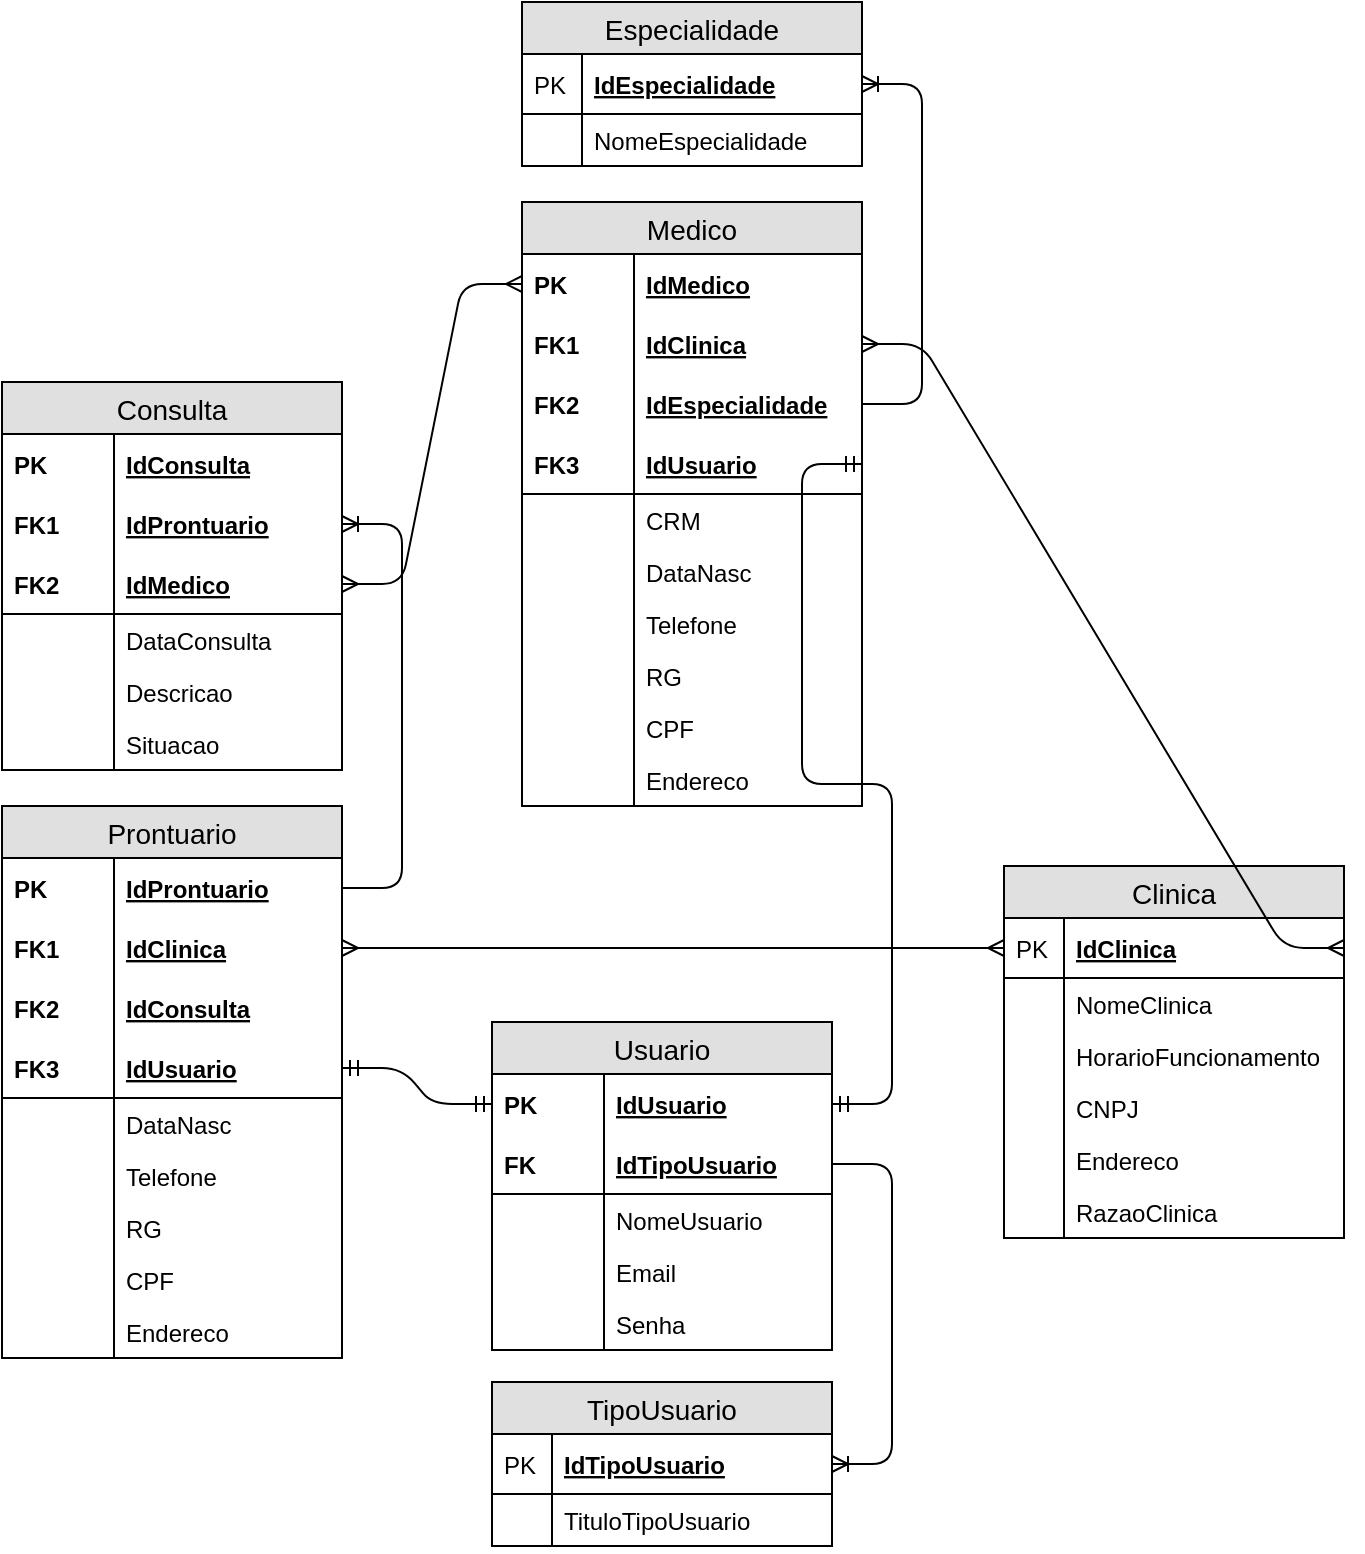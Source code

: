 <mxfile version="12.6.7" type="device"><diagram id="3k-e4xbQlpuLYeg_eo6r" name="Page-1"><mxGraphModel dx="1394" dy="886" grid="1" gridSize="10" guides="1" tooltips="1" connect="1" arrows="1" fold="1" page="1" pageScale="1" pageWidth="827" pageHeight="1169" math="0" shadow="0"><root><mxCell id="0"/><mxCell id="1" parent="0"/><mxCell id="p3tUAVNMPnsaOk3OegL--1" value="Clinica" style="swimlane;fontStyle=0;childLayout=stackLayout;horizontal=1;startSize=26;fillColor=#e0e0e0;horizontalStack=0;resizeParent=1;resizeParentMax=0;resizeLast=0;collapsible=1;marginBottom=0;swimlaneFillColor=#ffffff;align=center;fontSize=14;" parent="1" vertex="1"><mxGeometry x="541" y="692" width="170" height="186" as="geometry"/></mxCell><mxCell id="p3tUAVNMPnsaOk3OegL--2" value="IdClinica" style="shape=partialRectangle;top=0;left=0;right=0;bottom=1;align=left;verticalAlign=middle;fillColor=none;spacingLeft=34;spacingRight=4;overflow=hidden;rotatable=0;points=[[0,0.5],[1,0.5]];portConstraint=eastwest;dropTarget=0;fontStyle=5;fontSize=12;" parent="p3tUAVNMPnsaOk3OegL--1" vertex="1"><mxGeometry y="26" width="170" height="30" as="geometry"/></mxCell><mxCell id="p3tUAVNMPnsaOk3OegL--3" value="PK" style="shape=partialRectangle;top=0;left=0;bottom=0;fillColor=none;align=left;verticalAlign=middle;spacingLeft=4;spacingRight=4;overflow=hidden;rotatable=0;points=[];portConstraint=eastwest;part=1;fontSize=12;" parent="p3tUAVNMPnsaOk3OegL--2" vertex="1" connectable="0"><mxGeometry width="30" height="30" as="geometry"/></mxCell><mxCell id="p3tUAVNMPnsaOk3OegL--4" value="NomeClinica" style="shape=partialRectangle;top=0;left=0;right=0;bottom=0;align=left;verticalAlign=top;fillColor=none;spacingLeft=34;spacingRight=4;overflow=hidden;rotatable=0;points=[[0,0.5],[1,0.5]];portConstraint=eastwest;dropTarget=0;fontSize=12;" parent="p3tUAVNMPnsaOk3OegL--1" vertex="1"><mxGeometry y="56" width="170" height="26" as="geometry"/></mxCell><mxCell id="p3tUAVNMPnsaOk3OegL--5" value="" style="shape=partialRectangle;top=0;left=0;bottom=0;fillColor=none;align=left;verticalAlign=top;spacingLeft=4;spacingRight=4;overflow=hidden;rotatable=0;points=[];portConstraint=eastwest;part=1;fontSize=12;" parent="p3tUAVNMPnsaOk3OegL--4" vertex="1" connectable="0"><mxGeometry width="30" height="26" as="geometry"/></mxCell><mxCell id="p3tUAVNMPnsaOk3OegL--6" value="HorarioFuncionamento" style="shape=partialRectangle;top=0;left=0;right=0;bottom=0;align=left;verticalAlign=top;fillColor=none;spacingLeft=34;spacingRight=4;overflow=hidden;rotatable=0;points=[[0,0.5],[1,0.5]];portConstraint=eastwest;dropTarget=0;fontSize=12;" parent="p3tUAVNMPnsaOk3OegL--1" vertex="1"><mxGeometry y="82" width="170" height="26" as="geometry"/></mxCell><mxCell id="p3tUAVNMPnsaOk3OegL--7" value="" style="shape=partialRectangle;top=0;left=0;bottom=0;fillColor=none;align=left;verticalAlign=top;spacingLeft=4;spacingRight=4;overflow=hidden;rotatable=0;points=[];portConstraint=eastwest;part=1;fontSize=12;" parent="p3tUAVNMPnsaOk3OegL--6" vertex="1" connectable="0"><mxGeometry width="30" height="26" as="geometry"/></mxCell><mxCell id="p3tUAVNMPnsaOk3OegL--8" value="CNPJ" style="shape=partialRectangle;top=0;left=0;right=0;bottom=0;align=left;verticalAlign=top;fillColor=none;spacingLeft=34;spacingRight=4;overflow=hidden;rotatable=0;points=[[0,0.5],[1,0.5]];portConstraint=eastwest;dropTarget=0;fontSize=12;" parent="p3tUAVNMPnsaOk3OegL--1" vertex="1"><mxGeometry y="108" width="170" height="26" as="geometry"/></mxCell><mxCell id="p3tUAVNMPnsaOk3OegL--9" value="" style="shape=partialRectangle;top=0;left=0;bottom=0;fillColor=none;align=left;verticalAlign=top;spacingLeft=4;spacingRight=4;overflow=hidden;rotatable=0;points=[];portConstraint=eastwest;part=1;fontSize=12;" parent="p3tUAVNMPnsaOk3OegL--8" vertex="1" connectable="0"><mxGeometry width="30" height="26" as="geometry"/></mxCell><mxCell id="p3tUAVNMPnsaOk3OegL--14" value="Endereco" style="shape=partialRectangle;top=0;left=0;right=0;bottom=0;align=left;verticalAlign=top;fillColor=none;spacingLeft=34;spacingRight=4;overflow=hidden;rotatable=0;points=[[0,0.5],[1,0.5]];portConstraint=eastwest;dropTarget=0;fontSize=12;" parent="p3tUAVNMPnsaOk3OegL--1" vertex="1"><mxGeometry y="134" width="170" height="26" as="geometry"/></mxCell><mxCell id="p3tUAVNMPnsaOk3OegL--15" value="" style="shape=partialRectangle;top=0;left=0;bottom=0;fillColor=none;align=left;verticalAlign=top;spacingLeft=4;spacingRight=4;overflow=hidden;rotatable=0;points=[];portConstraint=eastwest;part=1;fontSize=12;" parent="p3tUAVNMPnsaOk3OegL--14" vertex="1" connectable="0"><mxGeometry width="30" height="26" as="geometry"/></mxCell><mxCell id="p3tUAVNMPnsaOk3OegL--16" value="RazaoClinica" style="shape=partialRectangle;top=0;left=0;right=0;bottom=0;align=left;verticalAlign=top;fillColor=none;spacingLeft=34;spacingRight=4;overflow=hidden;rotatable=0;points=[[0,0.5],[1,0.5]];portConstraint=eastwest;dropTarget=0;fontSize=12;" parent="p3tUAVNMPnsaOk3OegL--1" vertex="1"><mxGeometry y="160" width="170" height="26" as="geometry"/></mxCell><mxCell id="p3tUAVNMPnsaOk3OegL--17" value="" style="shape=partialRectangle;top=0;left=0;bottom=0;fillColor=none;align=left;verticalAlign=top;spacingLeft=4;spacingRight=4;overflow=hidden;rotatable=0;points=[];portConstraint=eastwest;part=1;fontSize=12;" parent="p3tUAVNMPnsaOk3OegL--16" vertex="1" connectable="0"><mxGeometry width="30" height="26" as="geometry"/></mxCell><mxCell id="rmNDTwiS5SpPlGF9mync-1" value="TipoUsuario" style="swimlane;fontStyle=0;childLayout=stackLayout;horizontal=1;startSize=26;fillColor=#e0e0e0;horizontalStack=0;resizeParent=1;resizeParentMax=0;resizeLast=0;collapsible=1;marginBottom=0;swimlaneFillColor=#ffffff;align=center;fontSize=14;" parent="1" vertex="1"><mxGeometry x="285" y="950" width="170" height="82" as="geometry"/></mxCell><mxCell id="rmNDTwiS5SpPlGF9mync-2" value="IdTipoUsuario" style="shape=partialRectangle;top=0;left=0;right=0;bottom=1;align=left;verticalAlign=middle;fillColor=none;spacingLeft=34;spacingRight=4;overflow=hidden;rotatable=0;points=[[0,0.5],[1,0.5]];portConstraint=eastwest;dropTarget=0;fontStyle=5;fontSize=12;" parent="rmNDTwiS5SpPlGF9mync-1" vertex="1"><mxGeometry y="26" width="170" height="30" as="geometry"/></mxCell><mxCell id="rmNDTwiS5SpPlGF9mync-3" value="PK" style="shape=partialRectangle;top=0;left=0;bottom=0;fillColor=none;align=left;verticalAlign=middle;spacingLeft=4;spacingRight=4;overflow=hidden;rotatable=0;points=[];portConstraint=eastwest;part=1;fontSize=12;" parent="rmNDTwiS5SpPlGF9mync-2" vertex="1" connectable="0"><mxGeometry width="30" height="30" as="geometry"/></mxCell><mxCell id="rmNDTwiS5SpPlGF9mync-4" value="TituloTipoUsuario" style="shape=partialRectangle;top=0;left=0;right=0;bottom=0;align=left;verticalAlign=top;fillColor=none;spacingLeft=34;spacingRight=4;overflow=hidden;rotatable=0;points=[[0,0.5],[1,0.5]];portConstraint=eastwest;dropTarget=0;fontSize=12;" parent="rmNDTwiS5SpPlGF9mync-1" vertex="1"><mxGeometry y="56" width="170" height="26" as="geometry"/></mxCell><mxCell id="rmNDTwiS5SpPlGF9mync-5" value="" style="shape=partialRectangle;top=0;left=0;bottom=0;fillColor=none;align=left;verticalAlign=top;spacingLeft=4;spacingRight=4;overflow=hidden;rotatable=0;points=[];portConstraint=eastwest;part=1;fontSize=12;" parent="rmNDTwiS5SpPlGF9mync-4" vertex="1" connectable="0"><mxGeometry width="30" height="26" as="geometry"/></mxCell><mxCell id="rmNDTwiS5SpPlGF9mync-51" value="Usuario" style="swimlane;fontStyle=0;childLayout=stackLayout;horizontal=1;startSize=26;fillColor=#e0e0e0;horizontalStack=0;resizeParent=1;resizeParentMax=0;resizeLast=0;collapsible=1;marginBottom=0;swimlaneFillColor=#ffffff;align=center;fontSize=14;" parent="1" vertex="1"><mxGeometry x="285" y="770" width="170" height="164" as="geometry"/></mxCell><mxCell id="rmNDTwiS5SpPlGF9mync-52" value="IdUsuario" style="shape=partialRectangle;top=0;left=0;right=0;bottom=0;align=left;verticalAlign=middle;fillColor=none;spacingLeft=60;spacingRight=4;overflow=hidden;rotatable=0;points=[[0,0.5],[1,0.5]];portConstraint=eastwest;dropTarget=0;fontStyle=5;fontSize=12;" parent="rmNDTwiS5SpPlGF9mync-51" vertex="1"><mxGeometry y="26" width="170" height="30" as="geometry"/></mxCell><mxCell id="rmNDTwiS5SpPlGF9mync-53" value="PK" style="shape=partialRectangle;fontStyle=1;top=0;left=0;bottom=0;fillColor=none;align=left;verticalAlign=middle;spacingLeft=4;spacingRight=4;overflow=hidden;rotatable=0;points=[];portConstraint=eastwest;part=1;fontSize=12;" parent="rmNDTwiS5SpPlGF9mync-52" vertex="1" connectable="0"><mxGeometry width="56" height="30" as="geometry"/></mxCell><mxCell id="rmNDTwiS5SpPlGF9mync-54" value="IdTipoUsuario" style="shape=partialRectangle;top=0;left=0;right=0;bottom=1;align=left;verticalAlign=middle;fillColor=none;spacingLeft=60;spacingRight=4;overflow=hidden;rotatable=0;points=[[0,0.5],[1,0.5]];portConstraint=eastwest;dropTarget=0;fontStyle=5;fontSize=12;" parent="rmNDTwiS5SpPlGF9mync-51" vertex="1"><mxGeometry y="56" width="170" height="30" as="geometry"/></mxCell><mxCell id="rmNDTwiS5SpPlGF9mync-55" value="FK" style="shape=partialRectangle;fontStyle=1;top=0;left=0;bottom=0;fillColor=none;align=left;verticalAlign=middle;spacingLeft=4;spacingRight=4;overflow=hidden;rotatable=0;points=[];portConstraint=eastwest;part=1;fontSize=12;" parent="rmNDTwiS5SpPlGF9mync-54" vertex="1" connectable="0"><mxGeometry width="56" height="30" as="geometry"/></mxCell><mxCell id="rmNDTwiS5SpPlGF9mync-56" value="NomeUsuario" style="shape=partialRectangle;top=0;left=0;right=0;bottom=0;align=left;verticalAlign=top;fillColor=none;spacingLeft=60;spacingRight=4;overflow=hidden;rotatable=0;points=[[0,0.5],[1,0.5]];portConstraint=eastwest;dropTarget=0;fontSize=12;" parent="rmNDTwiS5SpPlGF9mync-51" vertex="1"><mxGeometry y="86" width="170" height="26" as="geometry"/></mxCell><mxCell id="rmNDTwiS5SpPlGF9mync-57" value="" style="shape=partialRectangle;top=0;left=0;bottom=0;fillColor=none;align=left;verticalAlign=top;spacingLeft=4;spacingRight=4;overflow=hidden;rotatable=0;points=[];portConstraint=eastwest;part=1;fontSize=12;" parent="rmNDTwiS5SpPlGF9mync-56" vertex="1" connectable="0"><mxGeometry width="56" height="26" as="geometry"/></mxCell><mxCell id="rmNDTwiS5SpPlGF9mync-58" value="Email" style="shape=partialRectangle;top=0;left=0;right=0;bottom=0;align=left;verticalAlign=top;fillColor=none;spacingLeft=60;spacingRight=4;overflow=hidden;rotatable=0;points=[[0,0.5],[1,0.5]];portConstraint=eastwest;dropTarget=0;fontSize=12;" parent="rmNDTwiS5SpPlGF9mync-51" vertex="1"><mxGeometry y="112" width="170" height="26" as="geometry"/></mxCell><mxCell id="rmNDTwiS5SpPlGF9mync-59" value="" style="shape=partialRectangle;top=0;left=0;bottom=0;fillColor=none;align=left;verticalAlign=top;spacingLeft=4;spacingRight=4;overflow=hidden;rotatable=0;points=[];portConstraint=eastwest;part=1;fontSize=12;" parent="rmNDTwiS5SpPlGF9mync-58" vertex="1" connectable="0"><mxGeometry width="56" height="26" as="geometry"/></mxCell><mxCell id="rmNDTwiS5SpPlGF9mync-60" value="Senha" style="shape=partialRectangle;top=0;left=0;right=0;bottom=0;align=left;verticalAlign=top;fillColor=none;spacingLeft=60;spacingRight=4;overflow=hidden;rotatable=0;points=[[0,0.5],[1,0.5]];portConstraint=eastwest;dropTarget=0;fontSize=12;" parent="rmNDTwiS5SpPlGF9mync-51" vertex="1"><mxGeometry y="138" width="170" height="26" as="geometry"/></mxCell><mxCell id="rmNDTwiS5SpPlGF9mync-61" value="" style="shape=partialRectangle;top=0;left=0;bottom=0;fillColor=none;align=left;verticalAlign=top;spacingLeft=4;spacingRight=4;overflow=hidden;rotatable=0;points=[];portConstraint=eastwest;part=1;fontSize=12;" parent="rmNDTwiS5SpPlGF9mync-60" vertex="1" connectable="0"><mxGeometry width="56" height="26" as="geometry"/></mxCell><mxCell id="rmNDTwiS5SpPlGF9mync-64" value="Prontuario" style="swimlane;fontStyle=0;childLayout=stackLayout;horizontal=1;startSize=26;fillColor=#e0e0e0;horizontalStack=0;resizeParent=1;resizeParentMax=0;resizeLast=0;collapsible=1;marginBottom=0;swimlaneFillColor=#ffffff;align=center;fontSize=14;" parent="1" vertex="1"><mxGeometry x="40" y="662" width="170" height="276" as="geometry"/></mxCell><mxCell id="rmNDTwiS5SpPlGF9mync-65" value="IdProntuario" style="shape=partialRectangle;top=0;left=0;right=0;bottom=0;align=left;verticalAlign=middle;fillColor=none;spacingLeft=60;spacingRight=4;overflow=hidden;rotatable=0;points=[[0,0.5],[1,0.5]];portConstraint=eastwest;dropTarget=0;fontStyle=5;fontSize=12;" parent="rmNDTwiS5SpPlGF9mync-64" vertex="1"><mxGeometry y="26" width="170" height="30" as="geometry"/></mxCell><mxCell id="rmNDTwiS5SpPlGF9mync-66" value="PK" style="shape=partialRectangle;fontStyle=1;top=0;left=0;bottom=0;fillColor=none;align=left;verticalAlign=middle;spacingLeft=4;spacingRight=4;overflow=hidden;rotatable=0;points=[];portConstraint=eastwest;part=1;fontSize=12;" parent="rmNDTwiS5SpPlGF9mync-65" vertex="1" connectable="0"><mxGeometry width="56" height="30" as="geometry"/></mxCell><mxCell id="kiG9VfSPXpzSk1L2k6MG-46" value="IdClinica" style="shape=partialRectangle;top=0;left=0;right=0;bottom=0;align=left;verticalAlign=middle;fillColor=none;spacingLeft=60;spacingRight=4;overflow=hidden;rotatable=0;points=[[0,0.5],[1,0.5]];portConstraint=eastwest;dropTarget=0;fontStyle=5;fontSize=12;" vertex="1" parent="rmNDTwiS5SpPlGF9mync-64"><mxGeometry y="56" width="170" height="30" as="geometry"/></mxCell><mxCell id="kiG9VfSPXpzSk1L2k6MG-47" value="FK1" style="shape=partialRectangle;fontStyle=1;top=0;left=0;bottom=0;fillColor=none;align=left;verticalAlign=middle;spacingLeft=4;spacingRight=4;overflow=hidden;rotatable=0;points=[];portConstraint=eastwest;part=1;fontSize=12;" vertex="1" connectable="0" parent="kiG9VfSPXpzSk1L2k6MG-46"><mxGeometry width="56" height="30" as="geometry"/></mxCell><mxCell id="kiG9VfSPXpzSk1L2k6MG-52" value="IdConsulta" style="shape=partialRectangle;top=0;left=0;right=0;bottom=0;align=left;verticalAlign=middle;fillColor=none;spacingLeft=60;spacingRight=4;overflow=hidden;rotatable=0;points=[[0,0.5],[1,0.5]];portConstraint=eastwest;dropTarget=0;fontStyle=5;fontSize=12;" vertex="1" parent="rmNDTwiS5SpPlGF9mync-64"><mxGeometry y="86" width="170" height="30" as="geometry"/></mxCell><mxCell id="kiG9VfSPXpzSk1L2k6MG-53" value="FK2" style="shape=partialRectangle;fontStyle=1;top=0;left=0;bottom=0;fillColor=none;align=left;verticalAlign=middle;spacingLeft=4;spacingRight=4;overflow=hidden;rotatable=0;points=[];portConstraint=eastwest;part=1;fontSize=12;" vertex="1" connectable="0" parent="kiG9VfSPXpzSk1L2k6MG-52"><mxGeometry width="56" height="30" as="geometry"/></mxCell><mxCell id="rmNDTwiS5SpPlGF9mync-67" value="IdUsuario" style="shape=partialRectangle;top=0;left=0;right=0;bottom=1;align=left;verticalAlign=middle;fillColor=none;spacingLeft=60;spacingRight=4;overflow=hidden;rotatable=0;points=[[0,0.5],[1,0.5]];portConstraint=eastwest;dropTarget=0;fontStyle=5;fontSize=12;" parent="rmNDTwiS5SpPlGF9mync-64" vertex="1"><mxGeometry y="116" width="170" height="30" as="geometry"/></mxCell><mxCell id="rmNDTwiS5SpPlGF9mync-68" value="FK3" style="shape=partialRectangle;fontStyle=1;top=0;left=0;bottom=0;fillColor=none;align=left;verticalAlign=middle;spacingLeft=4;spacingRight=4;overflow=hidden;rotatable=0;points=[];portConstraint=eastwest;part=1;fontSize=12;" parent="rmNDTwiS5SpPlGF9mync-67" vertex="1" connectable="0"><mxGeometry width="56" height="30" as="geometry"/></mxCell><mxCell id="rmNDTwiS5SpPlGF9mync-69" value="DataNasc" style="shape=partialRectangle;top=0;left=0;right=0;bottom=0;align=left;verticalAlign=top;fillColor=none;spacingLeft=60;spacingRight=4;overflow=hidden;rotatable=0;points=[[0,0.5],[1,0.5]];portConstraint=eastwest;dropTarget=0;fontSize=12;" parent="rmNDTwiS5SpPlGF9mync-64" vertex="1"><mxGeometry y="146" width="170" height="26" as="geometry"/></mxCell><mxCell id="rmNDTwiS5SpPlGF9mync-70" value="" style="shape=partialRectangle;top=0;left=0;bottom=0;fillColor=none;align=left;verticalAlign=top;spacingLeft=4;spacingRight=4;overflow=hidden;rotatable=0;points=[];portConstraint=eastwest;part=1;fontSize=12;" parent="rmNDTwiS5SpPlGF9mync-69" vertex="1" connectable="0"><mxGeometry width="56" height="26" as="geometry"/></mxCell><mxCell id="rmNDTwiS5SpPlGF9mync-71" value="Telefone" style="shape=partialRectangle;top=0;left=0;right=0;bottom=0;align=left;verticalAlign=top;fillColor=none;spacingLeft=60;spacingRight=4;overflow=hidden;rotatable=0;points=[[0,0.5],[1,0.5]];portConstraint=eastwest;dropTarget=0;fontSize=12;" parent="rmNDTwiS5SpPlGF9mync-64" vertex="1"><mxGeometry y="172" width="170" height="26" as="geometry"/></mxCell><mxCell id="rmNDTwiS5SpPlGF9mync-72" value="" style="shape=partialRectangle;top=0;left=0;bottom=0;fillColor=none;align=left;verticalAlign=top;spacingLeft=4;spacingRight=4;overflow=hidden;rotatable=0;points=[];portConstraint=eastwest;part=1;fontSize=12;" parent="rmNDTwiS5SpPlGF9mync-71" vertex="1" connectable="0"><mxGeometry width="56" height="26" as="geometry"/></mxCell><mxCell id="rmNDTwiS5SpPlGF9mync-73" value="RG" style="shape=partialRectangle;top=0;left=0;right=0;bottom=0;align=left;verticalAlign=top;fillColor=none;spacingLeft=60;spacingRight=4;overflow=hidden;rotatable=0;points=[[0,0.5],[1,0.5]];portConstraint=eastwest;dropTarget=0;fontSize=12;" parent="rmNDTwiS5SpPlGF9mync-64" vertex="1"><mxGeometry y="198" width="170" height="26" as="geometry"/></mxCell><mxCell id="rmNDTwiS5SpPlGF9mync-74" value="" style="shape=partialRectangle;top=0;left=0;bottom=0;fillColor=none;align=left;verticalAlign=top;spacingLeft=4;spacingRight=4;overflow=hidden;rotatable=0;points=[];portConstraint=eastwest;part=1;fontSize=12;" parent="rmNDTwiS5SpPlGF9mync-73" vertex="1" connectable="0"><mxGeometry width="56" height="26" as="geometry"/></mxCell><mxCell id="rmNDTwiS5SpPlGF9mync-76" value="CPF" style="shape=partialRectangle;top=0;left=0;right=0;bottom=0;align=left;verticalAlign=top;fillColor=none;spacingLeft=60;spacingRight=4;overflow=hidden;rotatable=0;points=[[0,0.5],[1,0.5]];portConstraint=eastwest;dropTarget=0;fontSize=12;" parent="rmNDTwiS5SpPlGF9mync-64" vertex="1"><mxGeometry y="224" width="170" height="26" as="geometry"/></mxCell><mxCell id="rmNDTwiS5SpPlGF9mync-77" value="" style="shape=partialRectangle;top=0;left=0;bottom=0;fillColor=none;align=left;verticalAlign=top;spacingLeft=4;spacingRight=4;overflow=hidden;rotatable=0;points=[];portConstraint=eastwest;part=1;fontSize=12;" parent="rmNDTwiS5SpPlGF9mync-76" vertex="1" connectable="0"><mxGeometry width="56" height="26" as="geometry"/></mxCell><mxCell id="rmNDTwiS5SpPlGF9mync-78" value="Endereco" style="shape=partialRectangle;top=0;left=0;right=0;bottom=0;align=left;verticalAlign=top;fillColor=none;spacingLeft=60;spacingRight=4;overflow=hidden;rotatable=0;points=[[0,0.5],[1,0.5]];portConstraint=eastwest;dropTarget=0;fontSize=12;" parent="rmNDTwiS5SpPlGF9mync-64" vertex="1"><mxGeometry y="250" width="170" height="26" as="geometry"/></mxCell><mxCell id="rmNDTwiS5SpPlGF9mync-79" value="" style="shape=partialRectangle;top=0;left=0;bottom=0;fillColor=none;align=left;verticalAlign=top;spacingLeft=4;spacingRight=4;overflow=hidden;rotatable=0;points=[];portConstraint=eastwest;part=1;fontSize=12;" parent="rmNDTwiS5SpPlGF9mync-78" vertex="1" connectable="0"><mxGeometry width="56" height="26" as="geometry"/></mxCell><mxCell id="rmNDTwiS5SpPlGF9mync-80" value="Medico" style="swimlane;fontStyle=0;childLayout=stackLayout;horizontal=1;startSize=26;fillColor=#e0e0e0;horizontalStack=0;resizeParent=1;resizeParentMax=0;resizeLast=0;collapsible=1;marginBottom=0;swimlaneFillColor=#ffffff;align=center;fontSize=14;" parent="1" vertex="1"><mxGeometry x="300" y="360" width="170" height="302" as="geometry"/></mxCell><mxCell id="rmNDTwiS5SpPlGF9mync-81" value="IdMedico" style="shape=partialRectangle;top=0;left=0;right=0;bottom=0;align=left;verticalAlign=middle;fillColor=none;spacingLeft=60;spacingRight=4;overflow=hidden;rotatable=0;points=[[0,0.5],[1,0.5]];portConstraint=eastwest;dropTarget=0;fontStyle=5;fontSize=12;" parent="rmNDTwiS5SpPlGF9mync-80" vertex="1"><mxGeometry y="26" width="170" height="30" as="geometry"/></mxCell><mxCell id="rmNDTwiS5SpPlGF9mync-82" value="PK" style="shape=partialRectangle;fontStyle=1;top=0;left=0;bottom=0;fillColor=none;align=left;verticalAlign=middle;spacingLeft=4;spacingRight=4;overflow=hidden;rotatable=0;points=[];portConstraint=eastwest;part=1;fontSize=12;" parent="rmNDTwiS5SpPlGF9mync-81" vertex="1" connectable="0"><mxGeometry width="56" height="30" as="geometry"/></mxCell><mxCell id="rmNDTwiS5SpPlGF9mync-136" value="IdClinica" style="shape=partialRectangle;top=0;left=0;right=0;bottom=0;align=left;verticalAlign=middle;fillColor=none;spacingLeft=60;spacingRight=4;overflow=hidden;rotatable=0;points=[[0,0.5],[1,0.5]];portConstraint=eastwest;dropTarget=0;fontStyle=5;fontSize=12;" parent="rmNDTwiS5SpPlGF9mync-80" vertex="1"><mxGeometry y="56" width="170" height="30" as="geometry"/></mxCell><mxCell id="rmNDTwiS5SpPlGF9mync-137" value="FK1" style="shape=partialRectangle;fontStyle=1;top=0;left=0;bottom=0;fillColor=none;align=left;verticalAlign=middle;spacingLeft=4;spacingRight=4;overflow=hidden;rotatable=0;points=[];portConstraint=eastwest;part=1;fontSize=12;" parent="rmNDTwiS5SpPlGF9mync-136" vertex="1" connectable="0"><mxGeometry width="56" height="30" as="geometry"/></mxCell><mxCell id="rmNDTwiS5SpPlGF9mync-140" value="IdEspecialidade" style="shape=partialRectangle;top=0;left=0;right=0;bottom=0;align=left;verticalAlign=middle;fillColor=none;spacingLeft=60;spacingRight=4;overflow=hidden;rotatable=0;points=[[0,0.5],[1,0.5]];portConstraint=eastwest;dropTarget=0;fontStyle=5;fontSize=12;" parent="rmNDTwiS5SpPlGF9mync-80" vertex="1"><mxGeometry y="86" width="170" height="30" as="geometry"/></mxCell><mxCell id="rmNDTwiS5SpPlGF9mync-141" value="FK2" style="shape=partialRectangle;fontStyle=1;top=0;left=0;bottom=0;fillColor=none;align=left;verticalAlign=middle;spacingLeft=4;spacingRight=4;overflow=hidden;rotatable=0;points=[];portConstraint=eastwest;part=1;fontSize=12;" parent="rmNDTwiS5SpPlGF9mync-140" vertex="1" connectable="0"><mxGeometry width="56" height="30" as="geometry"/></mxCell><mxCell id="rmNDTwiS5SpPlGF9mync-83" value="IdUsuario" style="shape=partialRectangle;top=0;left=0;right=0;bottom=1;align=left;verticalAlign=middle;fillColor=none;spacingLeft=60;spacingRight=4;overflow=hidden;rotatable=0;points=[[0,0.5],[1,0.5]];portConstraint=eastwest;dropTarget=0;fontStyle=5;fontSize=12;" parent="rmNDTwiS5SpPlGF9mync-80" vertex="1"><mxGeometry y="116" width="170" height="30" as="geometry"/></mxCell><mxCell id="rmNDTwiS5SpPlGF9mync-84" value="FK3" style="shape=partialRectangle;fontStyle=1;top=0;left=0;bottom=0;fillColor=none;align=left;verticalAlign=middle;spacingLeft=4;spacingRight=4;overflow=hidden;rotatable=0;points=[];portConstraint=eastwest;part=1;fontSize=12;" parent="rmNDTwiS5SpPlGF9mync-83" vertex="1" connectable="0"><mxGeometry width="56" height="30" as="geometry"/></mxCell><mxCell id="rmNDTwiS5SpPlGF9mync-85" value="CRM" style="shape=partialRectangle;top=0;left=0;right=0;bottom=0;align=left;verticalAlign=top;fillColor=none;spacingLeft=60;spacingRight=4;overflow=hidden;rotatable=0;points=[[0,0.5],[1,0.5]];portConstraint=eastwest;dropTarget=0;fontSize=12;" parent="rmNDTwiS5SpPlGF9mync-80" vertex="1"><mxGeometry y="146" width="170" height="26" as="geometry"/></mxCell><mxCell id="rmNDTwiS5SpPlGF9mync-86" value="" style="shape=partialRectangle;top=0;left=0;bottom=0;fillColor=none;align=left;verticalAlign=top;spacingLeft=4;spacingRight=4;overflow=hidden;rotatable=0;points=[];portConstraint=eastwest;part=1;fontSize=12;" parent="rmNDTwiS5SpPlGF9mync-85" vertex="1" connectable="0"><mxGeometry width="56" height="26" as="geometry"/></mxCell><mxCell id="kiG9VfSPXpzSk1L2k6MG-22" value="DataNasc" style="shape=partialRectangle;top=0;left=0;right=0;bottom=0;align=left;verticalAlign=top;fillColor=none;spacingLeft=60;spacingRight=4;overflow=hidden;rotatable=0;points=[[0,0.5],[1,0.5]];portConstraint=eastwest;dropTarget=0;fontSize=12;" vertex="1" parent="rmNDTwiS5SpPlGF9mync-80"><mxGeometry y="172" width="170" height="26" as="geometry"/></mxCell><mxCell id="kiG9VfSPXpzSk1L2k6MG-23" value="" style="shape=partialRectangle;top=0;left=0;bottom=0;fillColor=none;align=left;verticalAlign=top;spacingLeft=4;spacingRight=4;overflow=hidden;rotatable=0;points=[];portConstraint=eastwest;part=1;fontSize=12;" vertex="1" connectable="0" parent="kiG9VfSPXpzSk1L2k6MG-22"><mxGeometry width="56" height="26" as="geometry"/></mxCell><mxCell id="kiG9VfSPXpzSk1L2k6MG-40" value="Telefone" style="shape=partialRectangle;top=0;left=0;right=0;bottom=0;align=left;verticalAlign=top;fillColor=none;spacingLeft=60;spacingRight=4;overflow=hidden;rotatable=0;points=[[0,0.5],[1,0.5]];portConstraint=eastwest;dropTarget=0;fontSize=12;" vertex="1" parent="rmNDTwiS5SpPlGF9mync-80"><mxGeometry y="198" width="170" height="26" as="geometry"/></mxCell><mxCell id="kiG9VfSPXpzSk1L2k6MG-41" value="" style="shape=partialRectangle;top=0;left=0;bottom=0;fillColor=none;align=left;verticalAlign=top;spacingLeft=4;spacingRight=4;overflow=hidden;rotatable=0;points=[];portConstraint=eastwest;part=1;fontSize=12;" vertex="1" connectable="0" parent="kiG9VfSPXpzSk1L2k6MG-40"><mxGeometry width="56" height="26" as="geometry"/></mxCell><mxCell id="kiG9VfSPXpzSk1L2k6MG-36" value="RG" style="shape=partialRectangle;top=0;left=0;right=0;bottom=0;align=left;verticalAlign=top;fillColor=none;spacingLeft=60;spacingRight=4;overflow=hidden;rotatable=0;points=[[0,0.5],[1,0.5]];portConstraint=eastwest;dropTarget=0;fontSize=12;" vertex="1" parent="rmNDTwiS5SpPlGF9mync-80"><mxGeometry y="224" width="170" height="26" as="geometry"/></mxCell><mxCell id="kiG9VfSPXpzSk1L2k6MG-37" value="" style="shape=partialRectangle;top=0;left=0;bottom=0;fillColor=none;align=left;verticalAlign=top;spacingLeft=4;spacingRight=4;overflow=hidden;rotatable=0;points=[];portConstraint=eastwest;part=1;fontSize=12;" vertex="1" connectable="0" parent="kiG9VfSPXpzSk1L2k6MG-36"><mxGeometry width="56" height="26" as="geometry"/></mxCell><mxCell id="kiG9VfSPXpzSk1L2k6MG-34" value="CPF" style="shape=partialRectangle;top=0;left=0;right=0;bottom=0;align=left;verticalAlign=top;fillColor=none;spacingLeft=60;spacingRight=4;overflow=hidden;rotatable=0;points=[[0,0.5],[1,0.5]];portConstraint=eastwest;dropTarget=0;fontSize=12;" vertex="1" parent="rmNDTwiS5SpPlGF9mync-80"><mxGeometry y="250" width="170" height="26" as="geometry"/></mxCell><mxCell id="kiG9VfSPXpzSk1L2k6MG-35" value="" style="shape=partialRectangle;top=0;left=0;bottom=0;fillColor=none;align=left;verticalAlign=top;spacingLeft=4;spacingRight=4;overflow=hidden;rotatable=0;points=[];portConstraint=eastwest;part=1;fontSize=12;" vertex="1" connectable="0" parent="kiG9VfSPXpzSk1L2k6MG-34"><mxGeometry width="56" height="26" as="geometry"/></mxCell><mxCell id="kiG9VfSPXpzSk1L2k6MG-38" value="Endereco" style="shape=partialRectangle;top=0;left=0;right=0;bottom=0;align=left;verticalAlign=top;fillColor=none;spacingLeft=60;spacingRight=4;overflow=hidden;rotatable=0;points=[[0,0.5],[1,0.5]];portConstraint=eastwest;dropTarget=0;fontSize=12;" vertex="1" parent="rmNDTwiS5SpPlGF9mync-80"><mxGeometry y="276" width="170" height="26" as="geometry"/></mxCell><mxCell id="kiG9VfSPXpzSk1L2k6MG-39" value="" style="shape=partialRectangle;top=0;left=0;bottom=0;fillColor=none;align=left;verticalAlign=top;spacingLeft=4;spacingRight=4;overflow=hidden;rotatable=0;points=[];portConstraint=eastwest;part=1;fontSize=12;" vertex="1" connectable="0" parent="kiG9VfSPXpzSk1L2k6MG-38"><mxGeometry width="56" height="26" as="geometry"/></mxCell><mxCell id="rmNDTwiS5SpPlGF9mync-91" value="Especialidade" style="swimlane;fontStyle=0;childLayout=stackLayout;horizontal=1;startSize=26;fillColor=#e0e0e0;horizontalStack=0;resizeParent=1;resizeParentMax=0;resizeLast=0;collapsible=1;marginBottom=0;swimlaneFillColor=#ffffff;align=center;fontSize=14;" parent="1" vertex="1"><mxGeometry x="300" y="260" width="170" height="82" as="geometry"/></mxCell><mxCell id="rmNDTwiS5SpPlGF9mync-92" value="IdEspecialidade" style="shape=partialRectangle;top=0;left=0;right=0;bottom=1;align=left;verticalAlign=middle;fillColor=none;spacingLeft=34;spacingRight=4;overflow=hidden;rotatable=0;points=[[0,0.5],[1,0.5]];portConstraint=eastwest;dropTarget=0;fontStyle=5;fontSize=12;" parent="rmNDTwiS5SpPlGF9mync-91" vertex="1"><mxGeometry y="26" width="170" height="30" as="geometry"/></mxCell><mxCell id="rmNDTwiS5SpPlGF9mync-93" value="PK" style="shape=partialRectangle;top=0;left=0;bottom=0;fillColor=none;align=left;verticalAlign=middle;spacingLeft=4;spacingRight=4;overflow=hidden;rotatable=0;points=[];portConstraint=eastwest;part=1;fontSize=12;" parent="rmNDTwiS5SpPlGF9mync-92" vertex="1" connectable="0"><mxGeometry width="30" height="30" as="geometry"/></mxCell><mxCell id="rmNDTwiS5SpPlGF9mync-94" value="NomeEspecialidade" style="shape=partialRectangle;top=0;left=0;right=0;bottom=0;align=left;verticalAlign=top;fillColor=none;spacingLeft=34;spacingRight=4;overflow=hidden;rotatable=0;points=[[0,0.5],[1,0.5]];portConstraint=eastwest;dropTarget=0;fontSize=12;" parent="rmNDTwiS5SpPlGF9mync-91" vertex="1"><mxGeometry y="56" width="170" height="26" as="geometry"/></mxCell><mxCell id="rmNDTwiS5SpPlGF9mync-95" value="" style="shape=partialRectangle;top=0;left=0;bottom=0;fillColor=none;align=left;verticalAlign=top;spacingLeft=4;spacingRight=4;overflow=hidden;rotatable=0;points=[];portConstraint=eastwest;part=1;fontSize=12;" parent="rmNDTwiS5SpPlGF9mync-94" vertex="1" connectable="0"><mxGeometry width="30" height="26" as="geometry"/></mxCell><mxCell id="rmNDTwiS5SpPlGF9mync-96" value="Consulta" style="swimlane;fontStyle=0;childLayout=stackLayout;horizontal=1;startSize=26;fillColor=#e0e0e0;horizontalStack=0;resizeParent=1;resizeParentMax=0;resizeLast=0;collapsible=1;marginBottom=0;swimlaneFillColor=#ffffff;align=center;fontSize=14;" parent="1" vertex="1"><mxGeometry x="40" y="450" width="170" height="194" as="geometry"/></mxCell><mxCell id="rmNDTwiS5SpPlGF9mync-97" value="IdConsulta" style="shape=partialRectangle;top=0;left=0;right=0;bottom=0;align=left;verticalAlign=middle;fillColor=none;spacingLeft=60;spacingRight=4;overflow=hidden;rotatable=0;points=[[0,0.5],[1,0.5]];portConstraint=eastwest;dropTarget=0;fontStyle=5;fontSize=12;" parent="rmNDTwiS5SpPlGF9mync-96" vertex="1"><mxGeometry y="26" width="170" height="30" as="geometry"/></mxCell><mxCell id="rmNDTwiS5SpPlGF9mync-98" value="PK" style="shape=partialRectangle;fontStyle=1;top=0;left=0;bottom=0;fillColor=none;align=left;verticalAlign=middle;spacingLeft=4;spacingRight=4;overflow=hidden;rotatable=0;points=[];portConstraint=eastwest;part=1;fontSize=12;" parent="rmNDTwiS5SpPlGF9mync-97" vertex="1" connectable="0"><mxGeometry width="56" height="30" as="geometry"/></mxCell><mxCell id="kiG9VfSPXpzSk1L2k6MG-42" value="IdProntuario" style="shape=partialRectangle;top=0;left=0;right=0;bottom=0;align=left;verticalAlign=middle;fillColor=none;spacingLeft=60;spacingRight=4;overflow=hidden;rotatable=0;points=[[0,0.5],[1,0.5]];portConstraint=eastwest;dropTarget=0;fontStyle=5;fontSize=12;" vertex="1" parent="rmNDTwiS5SpPlGF9mync-96"><mxGeometry y="56" width="170" height="30" as="geometry"/></mxCell><mxCell id="kiG9VfSPXpzSk1L2k6MG-43" value="FK1" style="shape=partialRectangle;fontStyle=1;top=0;left=0;bottom=0;fillColor=none;align=left;verticalAlign=middle;spacingLeft=4;spacingRight=4;overflow=hidden;rotatable=0;points=[];portConstraint=eastwest;part=1;fontSize=12;" vertex="1" connectable="0" parent="kiG9VfSPXpzSk1L2k6MG-42"><mxGeometry width="56" height="30" as="geometry"/></mxCell><mxCell id="rmNDTwiS5SpPlGF9mync-99" value="IdMedico" style="shape=partialRectangle;top=0;left=0;right=0;bottom=1;align=left;verticalAlign=middle;fillColor=none;spacingLeft=60;spacingRight=4;overflow=hidden;rotatable=0;points=[[0,0.5],[1,0.5]];portConstraint=eastwest;dropTarget=0;fontStyle=5;fontSize=12;" parent="rmNDTwiS5SpPlGF9mync-96" vertex="1"><mxGeometry y="86" width="170" height="30" as="geometry"/></mxCell><mxCell id="rmNDTwiS5SpPlGF9mync-100" value="FK2" style="shape=partialRectangle;fontStyle=1;top=0;left=0;bottom=0;fillColor=none;align=left;verticalAlign=middle;spacingLeft=4;spacingRight=4;overflow=hidden;rotatable=0;points=[];portConstraint=eastwest;part=1;fontSize=12;" parent="rmNDTwiS5SpPlGF9mync-99" vertex="1" connectable="0"><mxGeometry width="56" height="30" as="geometry"/></mxCell><mxCell id="rmNDTwiS5SpPlGF9mync-101" value="DataConsulta" style="shape=partialRectangle;top=0;left=0;right=0;bottom=0;align=left;verticalAlign=top;fillColor=none;spacingLeft=60;spacingRight=4;overflow=hidden;rotatable=0;points=[[0,0.5],[1,0.5]];portConstraint=eastwest;dropTarget=0;fontSize=12;" parent="rmNDTwiS5SpPlGF9mync-96" vertex="1"><mxGeometry y="116" width="170" height="26" as="geometry"/></mxCell><mxCell id="rmNDTwiS5SpPlGF9mync-102" value="" style="shape=partialRectangle;top=0;left=0;bottom=0;fillColor=none;align=left;verticalAlign=top;spacingLeft=4;spacingRight=4;overflow=hidden;rotatable=0;points=[];portConstraint=eastwest;part=1;fontSize=12;" parent="rmNDTwiS5SpPlGF9mync-101" vertex="1" connectable="0"><mxGeometry width="56" height="26" as="geometry"/></mxCell><mxCell id="kiG9VfSPXpzSk1L2k6MG-44" value="Descricao" style="shape=partialRectangle;top=0;left=0;right=0;bottom=0;align=left;verticalAlign=top;fillColor=none;spacingLeft=60;spacingRight=4;overflow=hidden;rotatable=0;points=[[0,0.5],[1,0.5]];portConstraint=eastwest;dropTarget=0;fontSize=12;" vertex="1" parent="rmNDTwiS5SpPlGF9mync-96"><mxGeometry y="142" width="170" height="26" as="geometry"/></mxCell><mxCell id="kiG9VfSPXpzSk1L2k6MG-45" value="" style="shape=partialRectangle;top=0;left=0;bottom=0;fillColor=none;align=left;verticalAlign=top;spacingLeft=4;spacingRight=4;overflow=hidden;rotatable=0;points=[];portConstraint=eastwest;part=1;fontSize=12;" vertex="1" connectable="0" parent="kiG9VfSPXpzSk1L2k6MG-44"><mxGeometry width="56" height="26" as="geometry"/></mxCell><mxCell id="rmNDTwiS5SpPlGF9mync-103" value="Situacao" style="shape=partialRectangle;top=0;left=0;right=0;bottom=0;align=left;verticalAlign=top;fillColor=none;spacingLeft=60;spacingRight=4;overflow=hidden;rotatable=0;points=[[0,0.5],[1,0.5]];portConstraint=eastwest;dropTarget=0;fontSize=12;" parent="rmNDTwiS5SpPlGF9mync-96" vertex="1"><mxGeometry y="168" width="170" height="26" as="geometry"/></mxCell><mxCell id="rmNDTwiS5SpPlGF9mync-104" value="" style="shape=partialRectangle;top=0;left=0;bottom=0;fillColor=none;align=left;verticalAlign=top;spacingLeft=4;spacingRight=4;overflow=hidden;rotatable=0;points=[];portConstraint=eastwest;part=1;fontSize=12;" parent="rmNDTwiS5SpPlGF9mync-103" vertex="1" connectable="0"><mxGeometry width="56" height="26" as="geometry"/></mxCell><mxCell id="rmNDTwiS5SpPlGF9mync-139" value="" style="edgeStyle=entityRelationEdgeStyle;fontSize=12;html=1;endArrow=ERmany;startArrow=ERmany;exitX=1;exitY=0.5;exitDx=0;exitDy=0;" parent="1" source="p3tUAVNMPnsaOk3OegL--2" target="rmNDTwiS5SpPlGF9mync-136" edge="1"><mxGeometry width="100" height="100" relative="1" as="geometry"><mxPoint x="270" y="724.5" as="sourcePoint"/><mxPoint x="370" y="624.5" as="targetPoint"/></mxGeometry></mxCell><mxCell id="rmNDTwiS5SpPlGF9mync-143" value="" style="edgeStyle=entityRelationEdgeStyle;fontSize=12;html=1;endArrow=ERmandOne;startArrow=ERmandOne;exitX=1;exitY=0.5;exitDx=0;exitDy=0;" parent="1" source="rmNDTwiS5SpPlGF9mync-83" target="rmNDTwiS5SpPlGF9mync-52" edge="1"><mxGeometry width="100" height="100" relative="1" as="geometry"><mxPoint x="420" y="890.5" as="sourcePoint"/><mxPoint x="520" y="790.5" as="targetPoint"/></mxGeometry></mxCell><mxCell id="rmNDTwiS5SpPlGF9mync-161" value="" style="edgeStyle=entityRelationEdgeStyle;fontSize=12;html=1;endArrow=ERmany;startArrow=ERmany;exitX=1;exitY=0.5;exitDx=0;exitDy=0;entryX=0;entryY=0.5;entryDx=0;entryDy=0;" parent="1" source="rmNDTwiS5SpPlGF9mync-99" target="rmNDTwiS5SpPlGF9mync-81" edge="1"><mxGeometry width="100" height="100" relative="1" as="geometry"><mxPoint x="210" y="457.5" as="sourcePoint"/><mxPoint x="433" y="354.5" as="targetPoint"/></mxGeometry></mxCell><mxCell id="rmNDTwiS5SpPlGF9mync-169" value="" style="edgeStyle=entityRelationEdgeStyle;fontSize=12;html=1;endArrow=ERoneToMany;" parent="1" source="rmNDTwiS5SpPlGF9mync-65" target="kiG9VfSPXpzSk1L2k6MG-42" edge="1"><mxGeometry width="100" height="100" relative="1" as="geometry"><mxPoint x="230" y="404.5" as="sourcePoint"/><mxPoint x="360" y="380" as="targetPoint"/></mxGeometry></mxCell><mxCell id="rmNDTwiS5SpPlGF9mync-170" value="" style="edgeStyle=entityRelationEdgeStyle;fontSize=12;html=1;endArrow=ERoneToMany;exitX=1;exitY=0.5;exitDx=0;exitDy=0;" parent="1" source="rmNDTwiS5SpPlGF9mync-140" target="rmNDTwiS5SpPlGF9mync-92" edge="1"><mxGeometry width="100" height="100" relative="1" as="geometry"><mxPoint x="470" y="594.5" as="sourcePoint"/><mxPoint x="642" y="564.5" as="targetPoint"/></mxGeometry></mxCell><mxCell id="rmNDTwiS5SpPlGF9mync-188" value="" style="edgeStyle=entityRelationEdgeStyle;fontSize=12;html=1;endArrow=ERoneToMany;exitX=1;exitY=0.5;exitDx=0;exitDy=0;" parent="1" source="rmNDTwiS5SpPlGF9mync-54" target="rmNDTwiS5SpPlGF9mync-2" edge="1"><mxGeometry width="100" height="100" relative="1" as="geometry"><mxPoint x="465" y="690" as="sourcePoint"/><mxPoint x="565" y="590" as="targetPoint"/></mxGeometry></mxCell><mxCell id="rmNDTwiS5SpPlGF9mync-189" value="" style="edgeStyle=entityRelationEdgeStyle;fontSize=12;html=1;endArrow=ERmandOne;startArrow=ERmandOne;exitX=1;exitY=0.5;exitDx=0;exitDy=0;" parent="1" source="rmNDTwiS5SpPlGF9mync-67" target="rmNDTwiS5SpPlGF9mync-52" edge="1"><mxGeometry width="100" height="100" relative="1" as="geometry"><mxPoint x="475" y="491" as="sourcePoint"/><mxPoint x="575" y="391" as="targetPoint"/></mxGeometry></mxCell><mxCell id="kiG9VfSPXpzSk1L2k6MG-49" value="" style="edgeStyle=entityRelationEdgeStyle;fontSize=12;html=1;endArrow=ERmany;startArrow=ERmany;" edge="1" parent="1" source="p3tUAVNMPnsaOk3OegL--2" target="kiG9VfSPXpzSk1L2k6MG-46"><mxGeometry width="100" height="100" relative="1" as="geometry"><mxPoint x="460" y="370" as="sourcePoint"/><mxPoint x="548" y="400" as="targetPoint"/></mxGeometry></mxCell></root></mxGraphModel></diagram></mxfile>